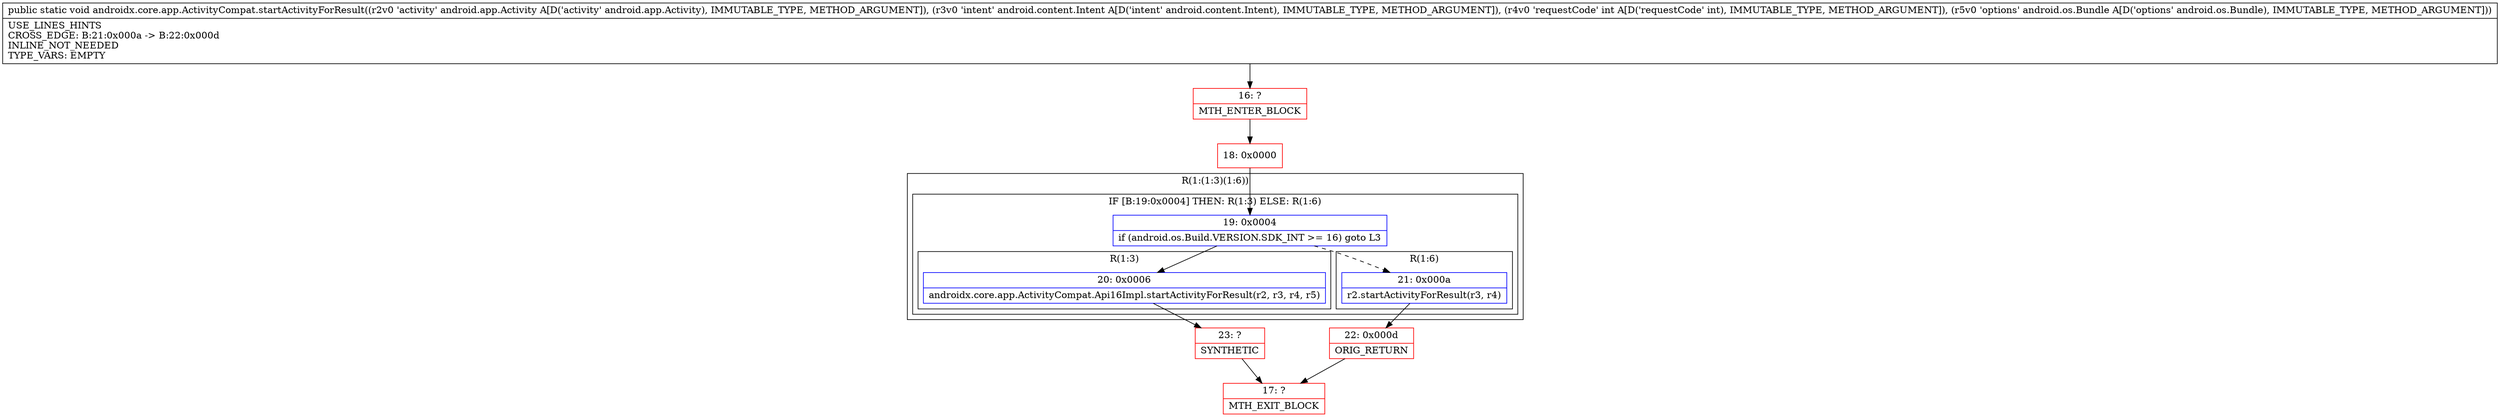 digraph "CFG forandroidx.core.app.ActivityCompat.startActivityForResult(Landroid\/app\/Activity;Landroid\/content\/Intent;ILandroid\/os\/Bundle;)V" {
subgraph cluster_Region_761331723 {
label = "R(1:(1:3)(1:6))";
node [shape=record,color=blue];
subgraph cluster_IfRegion_602703814 {
label = "IF [B:19:0x0004] THEN: R(1:3) ELSE: R(1:6)";
node [shape=record,color=blue];
Node_19 [shape=record,label="{19\:\ 0x0004|if (android.os.Build.VERSION.SDK_INT \>= 16) goto L3\l}"];
subgraph cluster_Region_1840291131 {
label = "R(1:3)";
node [shape=record,color=blue];
Node_20 [shape=record,label="{20\:\ 0x0006|androidx.core.app.ActivityCompat.Api16Impl.startActivityForResult(r2, r3, r4, r5)\l}"];
}
subgraph cluster_Region_1722277097 {
label = "R(1:6)";
node [shape=record,color=blue];
Node_21 [shape=record,label="{21\:\ 0x000a|r2.startActivityForResult(r3, r4)\l}"];
}
}
}
Node_16 [shape=record,color=red,label="{16\:\ ?|MTH_ENTER_BLOCK\l}"];
Node_18 [shape=record,color=red,label="{18\:\ 0x0000}"];
Node_23 [shape=record,color=red,label="{23\:\ ?|SYNTHETIC\l}"];
Node_17 [shape=record,color=red,label="{17\:\ ?|MTH_EXIT_BLOCK\l}"];
Node_22 [shape=record,color=red,label="{22\:\ 0x000d|ORIG_RETURN\l}"];
MethodNode[shape=record,label="{public static void androidx.core.app.ActivityCompat.startActivityForResult((r2v0 'activity' android.app.Activity A[D('activity' android.app.Activity), IMMUTABLE_TYPE, METHOD_ARGUMENT]), (r3v0 'intent' android.content.Intent A[D('intent' android.content.Intent), IMMUTABLE_TYPE, METHOD_ARGUMENT]), (r4v0 'requestCode' int A[D('requestCode' int), IMMUTABLE_TYPE, METHOD_ARGUMENT]), (r5v0 'options' android.os.Bundle A[D('options' android.os.Bundle), IMMUTABLE_TYPE, METHOD_ARGUMENT]))  | USE_LINES_HINTS\lCROSS_EDGE: B:21:0x000a \-\> B:22:0x000d\lINLINE_NOT_NEEDED\lTYPE_VARS: EMPTY\l}"];
MethodNode -> Node_16;Node_19 -> Node_20;
Node_19 -> Node_21[style=dashed];
Node_20 -> Node_23;
Node_21 -> Node_22;
Node_16 -> Node_18;
Node_18 -> Node_19;
Node_23 -> Node_17;
Node_22 -> Node_17;
}

